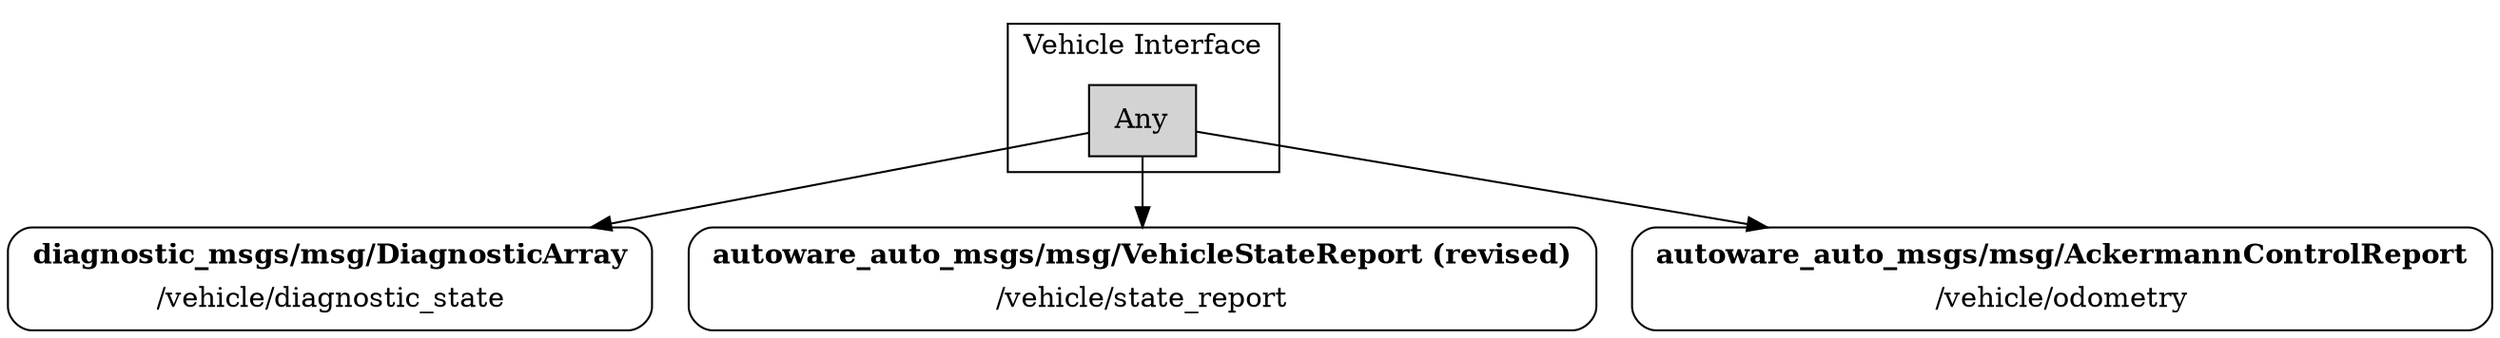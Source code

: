 digraph {
node [shape=box, style=filled]
subgraph cluster_Vehicle_Interface
{
label = "Vehicle Interface"
Any [label="Any"]
Any [label="Any"]
Any [label="Any"]
}

node [style=rounded]

Any_out[label=<<TABLE BORDER="0"><TR><TD><b>diagnostic_msgs/msg/DiagnosticArray</b></TD></TR><TR><TD>/vehicle/diagnostic_state</TD></TR></TABLE>>]
Any_1_out[label=<<TABLE BORDER="0"><TR><TD><b>autoware_auto_msgs/msg/VehicleStateReport (revised)</b></TD></TR><TR><TD>/vehicle/state_report</TD></TR></TABLE>>]
Any_2_out[label=<<TABLE BORDER="0"><TR><TD><b>autoware_auto_msgs/msg/AckermannControlReport</b></TD></TR><TR><TD>/vehicle/odometry</TD></TR></TABLE>>]

Any -> Any_out
Any -> Any_1_out
Any -> Any_2_out
}
